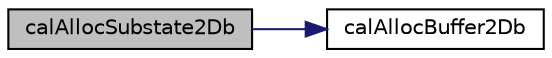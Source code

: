 digraph "calAllocSubstate2Db"
{
  edge [fontname="Helvetica",fontsize="10",labelfontname="Helvetica",labelfontsize="10"];
  node [fontname="Helvetica",fontsize="10",shape=record];
  rankdir="LR";
  Node1 [label="calAllocSubstate2Db",height=0.2,width=0.4,color="black", fillcolor="grey75", style="filled" fontcolor="black"];
  Node1 -> Node2 [color="midnightblue",fontsize="10",style="solid",fontname="Helvetica"];
  Node2 [label="calAllocBuffer2Db",height=0.2,width=0.4,color="black", fillcolor="white", style="filled",URL="$cal2_d_buffer_8c.html#a1f3c0c15c51f03a2981a2110bd90c8f0",tooltip="Allocates a byte linearized matrix. "];
}
